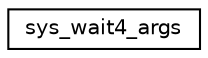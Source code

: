 digraph "Graphical Class Hierarchy"
{
 // LATEX_PDF_SIZE
  edge [fontname="Helvetica",fontsize="10",labelfontname="Helvetica",labelfontsize="10"];
  node [fontname="Helvetica",fontsize="10",shape=record];
  rankdir="LR";
  Node0 [label="sys_wait4_args",height=0.2,width=0.4,color="black", fillcolor="white", style="filled",URL="$structsys__wait4__args.html",tooltip=" "];
}
